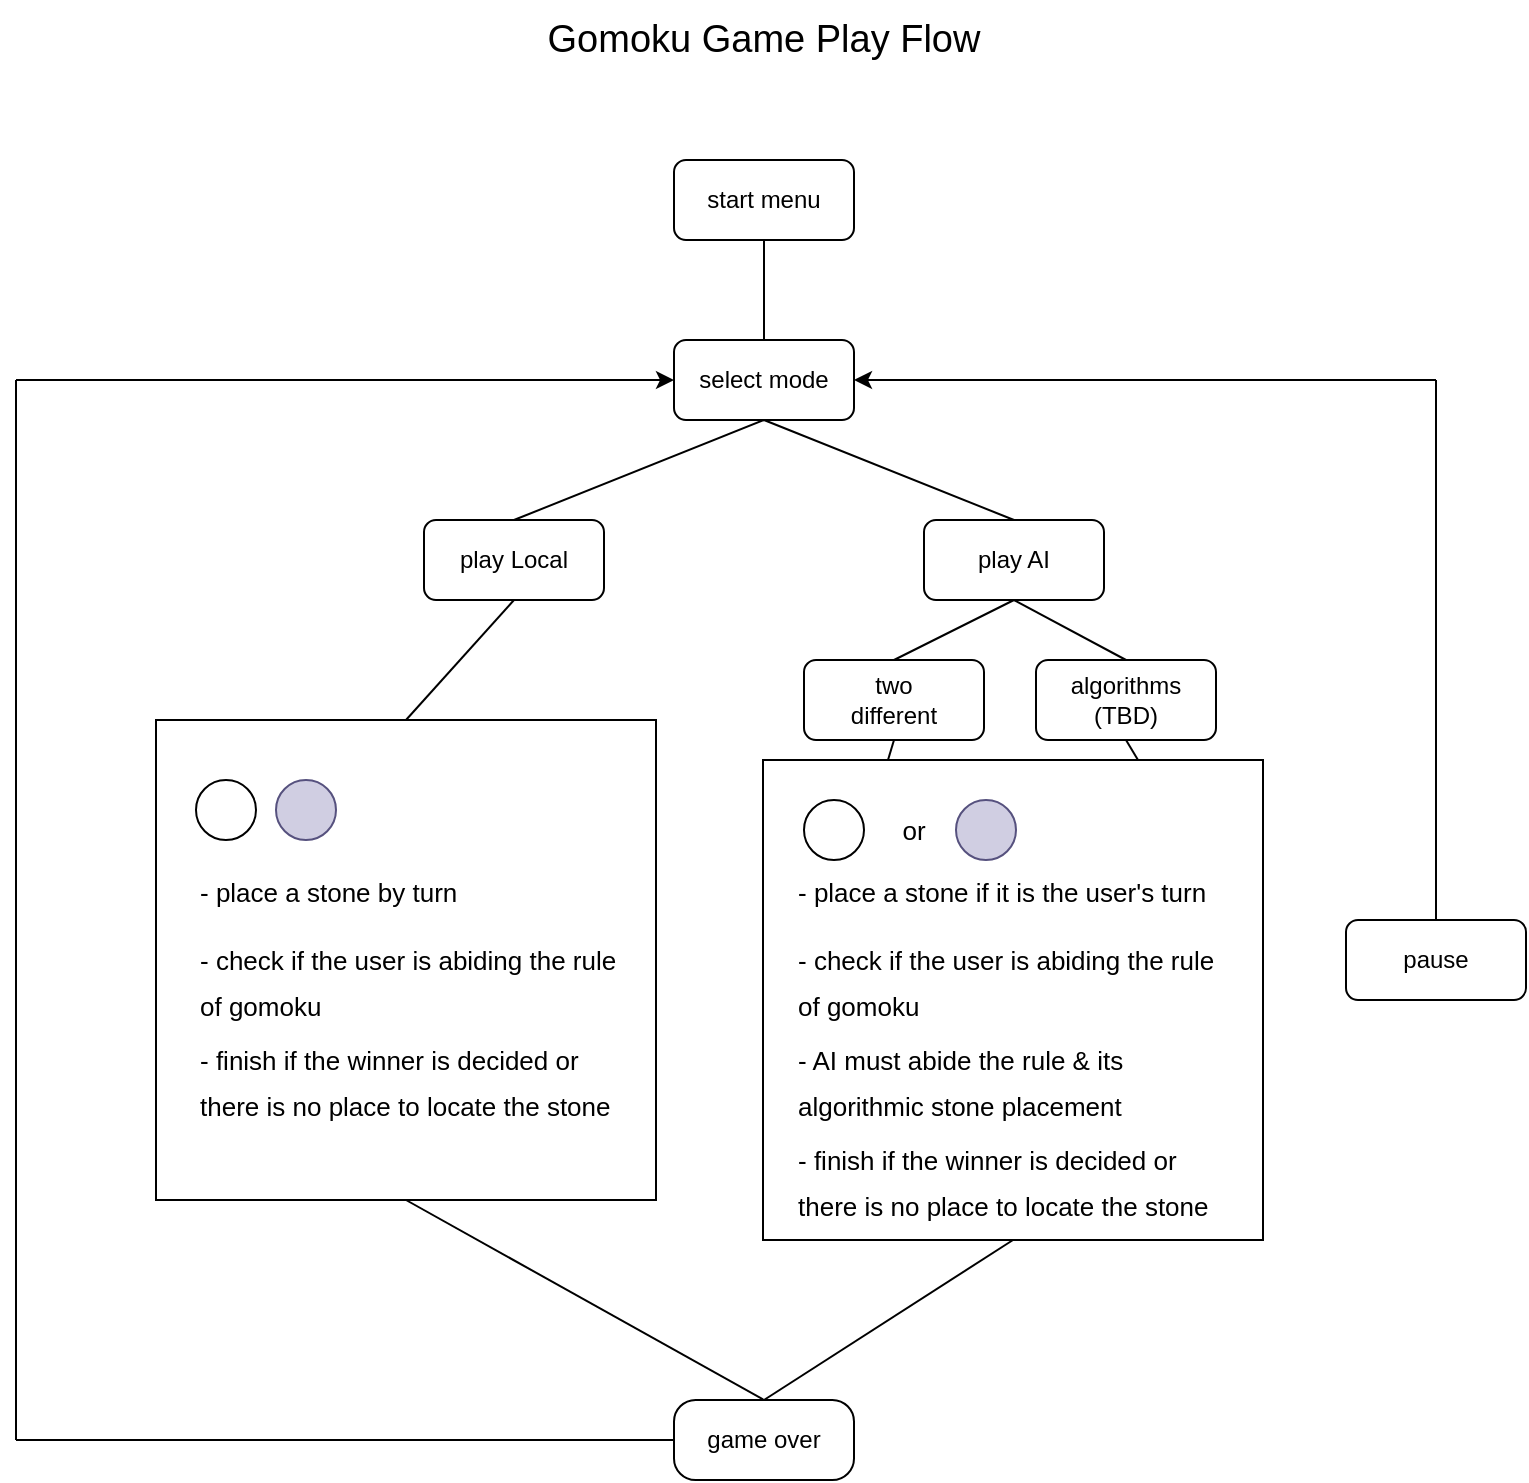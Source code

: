 <mxfile>
    <diagram id="wmazi-jTFQwXCsy4RhVj" name="Page-1">
        <mxGraphModel dx="1213" dy="813" grid="1" gridSize="10" guides="1" tooltips="1" connect="1" arrows="1" fold="1" page="1" pageScale="1" pageWidth="827" pageHeight="1169" math="0" shadow="0">
            <root>
                <mxCell id="0"/>
                <mxCell id="1" parent="0"/>
                <mxCell id="2" value="start menu" style="rounded=1;whiteSpace=wrap;html=1;" vertex="1" parent="1">
                    <mxGeometry x="369" y="80" width="90" height="40" as="geometry"/>
                </mxCell>
                <mxCell id="4" value="&lt;font style=&quot;font-size: 19px;&quot;&gt;Gomoku Game Play Flow&lt;/font&gt;" style="text;html=1;strokeColor=none;fillColor=none;align=center;verticalAlign=middle;whiteSpace=wrap;rounded=0;" vertex="1" parent="1">
                    <mxGeometry x="304" width="220" height="40" as="geometry"/>
                </mxCell>
                <mxCell id="5" value="select mode" style="rounded=1;whiteSpace=wrap;html=1;" vertex="1" parent="1">
                    <mxGeometry x="369" y="170" width="90" height="40" as="geometry"/>
                </mxCell>
                <mxCell id="6" value="" style="endArrow=none;html=1;fontSize=19;entryX=0.5;entryY=1;entryDx=0;entryDy=0;exitX=0.5;exitY=0;exitDx=0;exitDy=0;" edge="1" parent="1" source="5" target="2">
                    <mxGeometry width="50" height="50" relative="1" as="geometry">
                        <mxPoint x="373" y="180" as="sourcePoint"/>
                        <mxPoint x="423" y="130" as="targetPoint"/>
                    </mxGeometry>
                </mxCell>
                <mxCell id="7" value="play Local" style="rounded=1;whiteSpace=wrap;html=1;" vertex="1" parent="1">
                    <mxGeometry x="244" y="260" width="90" height="40" as="geometry"/>
                </mxCell>
                <mxCell id="8" value="play AI" style="rounded=1;whiteSpace=wrap;html=1;" vertex="1" parent="1">
                    <mxGeometry x="494" y="260" width="90" height="40" as="geometry"/>
                </mxCell>
                <mxCell id="9" value="pause" style="rounded=1;whiteSpace=wrap;html=1;" vertex="1" parent="1">
                    <mxGeometry x="705" y="460" width="90" height="40" as="geometry"/>
                </mxCell>
                <mxCell id="10" value="" style="endArrow=none;html=1;fontSize=19;entryX=0.5;entryY=1;entryDx=0;entryDy=0;exitX=0.5;exitY=0;exitDx=0;exitDy=0;" edge="1" parent="1" source="7" target="5">
                    <mxGeometry width="50" height="50" relative="1" as="geometry">
                        <mxPoint x="384" y="260" as="sourcePoint"/>
                        <mxPoint x="434" y="210" as="targetPoint"/>
                    </mxGeometry>
                </mxCell>
                <mxCell id="11" value="" style="endArrow=none;html=1;fontSize=19;entryX=0.5;entryY=1;entryDx=0;entryDy=0;exitX=0.5;exitY=0;exitDx=0;exitDy=0;" edge="1" parent="1" source="8" target="5">
                    <mxGeometry width="50" height="50" relative="1" as="geometry">
                        <mxPoint x="334" y="270" as="sourcePoint"/>
                        <mxPoint x="424" y="220" as="targetPoint"/>
                    </mxGeometry>
                </mxCell>
                <mxCell id="13" value="" style="rounded=0;whiteSpace=wrap;html=1;fontSize=19;" vertex="1" parent="1">
                    <mxGeometry x="110" y="360" width="250" height="240" as="geometry"/>
                </mxCell>
                <mxCell id="14" value="" style="endArrow=none;html=1;fontSize=19;entryX=0.5;entryY=1;entryDx=0;entryDy=0;exitX=0.5;exitY=0;exitDx=0;exitDy=0;" edge="1" parent="1" source="13" target="7">
                    <mxGeometry width="50" height="50" relative="1" as="geometry">
                        <mxPoint x="440" y="430" as="sourcePoint"/>
                        <mxPoint x="490" y="380" as="targetPoint"/>
                    </mxGeometry>
                </mxCell>
                <mxCell id="15" value="game over" style="rounded=1;whiteSpace=wrap;html=1;arcSize=27;" vertex="1" parent="1">
                    <mxGeometry x="369" y="700" width="90" height="40" as="geometry"/>
                </mxCell>
                <mxCell id="18" value="two&lt;br&gt;different" style="rounded=1;whiteSpace=wrap;html=1;" vertex="1" parent="1">
                    <mxGeometry x="434" y="330" width="90" height="40" as="geometry"/>
                </mxCell>
                <mxCell id="19" value="algorithms&lt;br&gt;(TBD)" style="rounded=1;whiteSpace=wrap;html=1;" vertex="1" parent="1">
                    <mxGeometry x="550" y="330" width="90" height="40" as="geometry"/>
                </mxCell>
                <mxCell id="20" value="" style="endArrow=none;html=1;fontSize=19;entryX=0.5;entryY=1;entryDx=0;entryDy=0;exitX=0.5;exitY=0;exitDx=0;exitDy=0;" edge="1" parent="1" source="18" target="8">
                    <mxGeometry width="50" height="50" relative="1" as="geometry">
                        <mxPoint x="245" y="370" as="sourcePoint"/>
                        <mxPoint x="299" y="310" as="targetPoint"/>
                    </mxGeometry>
                </mxCell>
                <mxCell id="21" value="" style="endArrow=none;html=1;fontSize=19;entryX=0.5;entryY=1;entryDx=0;entryDy=0;exitX=0.5;exitY=0;exitDx=0;exitDy=0;" edge="1" parent="1" source="19" target="8">
                    <mxGeometry width="50" height="50" relative="1" as="geometry">
                        <mxPoint x="489" y="340" as="sourcePoint"/>
                        <mxPoint x="549" y="310" as="targetPoint"/>
                    </mxGeometry>
                </mxCell>
                <mxCell id="22" value="" style="rounded=0;whiteSpace=wrap;html=1;fontSize=19;" vertex="1" parent="1">
                    <mxGeometry x="413.5" y="380" width="250" height="240" as="geometry"/>
                </mxCell>
                <mxCell id="23" value="" style="endArrow=none;html=1;fontSize=19;entryX=0.5;entryY=0;entryDx=0;entryDy=0;" edge="1" parent="1" target="9">
                    <mxGeometry width="50" height="50" relative="1" as="geometry">
                        <mxPoint x="750" y="190" as="sourcePoint"/>
                        <mxPoint x="490" y="400" as="targetPoint"/>
                    </mxGeometry>
                </mxCell>
                <mxCell id="24" value="" style="endArrow=classic;html=1;fontSize=19;entryX=1;entryY=0.5;entryDx=0;entryDy=0;" edge="1" parent="1" target="5">
                    <mxGeometry width="50" height="50" relative="1" as="geometry">
                        <mxPoint x="750" y="190" as="sourcePoint"/>
                        <mxPoint x="490" y="400" as="targetPoint"/>
                    </mxGeometry>
                </mxCell>
                <mxCell id="25" value="" style="endArrow=none;html=1;fontSize=19;" edge="1" parent="1">
                    <mxGeometry width="50" height="50" relative="1" as="geometry">
                        <mxPoint x="40" y="190" as="sourcePoint"/>
                        <mxPoint x="40" y="720" as="targetPoint"/>
                    </mxGeometry>
                </mxCell>
                <mxCell id="26" value="" style="endArrow=classic;html=1;fontSize=19;entryX=0;entryY=0.5;entryDx=0;entryDy=0;" edge="1" parent="1" target="5">
                    <mxGeometry width="50" height="50" relative="1" as="geometry">
                        <mxPoint x="40" y="190" as="sourcePoint"/>
                        <mxPoint x="260" y="380" as="targetPoint"/>
                    </mxGeometry>
                </mxCell>
                <mxCell id="27" value="" style="endArrow=none;html=1;fontSize=19;exitX=0;exitY=0.5;exitDx=0;exitDy=0;" edge="1" parent="1" source="15">
                    <mxGeometry width="50" height="50" relative="1" as="geometry">
                        <mxPoint x="50" y="200" as="sourcePoint"/>
                        <mxPoint x="40" y="720" as="targetPoint"/>
                    </mxGeometry>
                </mxCell>
                <mxCell id="28" value="" style="endArrow=none;html=1;fontSize=19;entryX=0.5;entryY=1;entryDx=0;entryDy=0;exitX=0.25;exitY=0;exitDx=0;exitDy=0;" edge="1" parent="1" source="22" target="18">
                    <mxGeometry width="50" height="50" relative="1" as="geometry">
                        <mxPoint x="430" y="450" as="sourcePoint"/>
                        <mxPoint x="480" y="400" as="targetPoint"/>
                    </mxGeometry>
                </mxCell>
                <mxCell id="29" value="" style="endArrow=none;html=1;fontSize=19;entryX=0.5;entryY=1;entryDx=0;entryDy=0;exitX=0.75;exitY=0;exitDx=0;exitDy=0;" edge="1" parent="1" source="22" target="19">
                    <mxGeometry width="50" height="50" relative="1" as="geometry">
                        <mxPoint x="430" y="450" as="sourcePoint"/>
                        <mxPoint x="480" y="400" as="targetPoint"/>
                    </mxGeometry>
                </mxCell>
                <mxCell id="30" value="" style="endArrow=none;html=1;fontSize=19;entryX=0.5;entryY=1;entryDx=0;entryDy=0;exitX=0.5;exitY=0;exitDx=0;exitDy=0;" edge="1" parent="1" source="15" target="22">
                    <mxGeometry width="50" height="50" relative="1" as="geometry">
                        <mxPoint x="490" y="530" as="sourcePoint"/>
                        <mxPoint x="540" y="480" as="targetPoint"/>
                    </mxGeometry>
                </mxCell>
                <mxCell id="31" value="" style="endArrow=none;html=1;fontSize=19;entryX=0.5;entryY=1;entryDx=0;entryDy=0;exitX=0.5;exitY=0;exitDx=0;exitDy=0;" edge="1" parent="1" source="15" target="13">
                    <mxGeometry width="50" height="50" relative="1" as="geometry">
                        <mxPoint x="424" y="710" as="sourcePoint"/>
                        <mxPoint x="548.5" y="630" as="targetPoint"/>
                    </mxGeometry>
                </mxCell>
                <mxCell id="32" value="" style="ellipse;whiteSpace=wrap;html=1;aspect=fixed;fontSize=19;" vertex="1" parent="1">
                    <mxGeometry x="130" y="390" width="30" height="30" as="geometry"/>
                </mxCell>
                <mxCell id="33" value="" style="ellipse;whiteSpace=wrap;html=1;aspect=fixed;fontSize=19;fillColor=#d0cee2;strokeColor=#56517e;" vertex="1" parent="1">
                    <mxGeometry x="170" y="390" width="30" height="30" as="geometry"/>
                </mxCell>
                <mxCell id="34" value="&lt;font style=&quot;font-size: 13px;&quot;&gt;- place a stone by turn&lt;/font&gt;" style="text;html=1;strokeColor=none;fillColor=none;align=left;verticalAlign=middle;whiteSpace=wrap;rounded=0;fontSize=19;" vertex="1" parent="1">
                    <mxGeometry x="130" y="430" width="220" height="30" as="geometry"/>
                </mxCell>
                <mxCell id="35" value="&lt;font style=&quot;font-size: 13px;&quot;&gt;- check if the user is abiding the rule of gomoku&lt;/font&gt;" style="text;html=1;strokeColor=none;fillColor=none;align=left;verticalAlign=middle;whiteSpace=wrap;rounded=0;fontSize=19;" vertex="1" parent="1">
                    <mxGeometry x="130" y="470" width="220" height="40" as="geometry"/>
                </mxCell>
                <mxCell id="36" value="&lt;font style=&quot;font-size: 13px;&quot;&gt;- finish if the winner is decided or there is no place to locate the stone&lt;/font&gt;" style="text;html=1;strokeColor=none;fillColor=none;align=left;verticalAlign=middle;whiteSpace=wrap;rounded=0;fontSize=19;" vertex="1" parent="1">
                    <mxGeometry x="130" y="520" width="220" height="40" as="geometry"/>
                </mxCell>
                <mxCell id="37" value="&lt;font style=&quot;font-size: 13px;&quot;&gt;- place a stone if it is the user's turn&amp;nbsp;&lt;/font&gt;" style="text;html=1;strokeColor=none;fillColor=none;align=left;verticalAlign=middle;whiteSpace=wrap;rounded=0;fontSize=19;" vertex="1" parent="1">
                    <mxGeometry x="428.5" y="430" width="220" height="30" as="geometry"/>
                </mxCell>
                <mxCell id="38" value="&lt;font style=&quot;font-size: 13px;&quot;&gt;- check if the user is abiding the rule of gomoku&lt;/font&gt;" style="text;html=1;strokeColor=none;fillColor=none;align=left;verticalAlign=middle;whiteSpace=wrap;rounded=0;fontSize=19;" vertex="1" parent="1">
                    <mxGeometry x="429" y="470" width="220" height="40" as="geometry"/>
                </mxCell>
                <mxCell id="39" value="&lt;span style=&quot;font-size: 13px;&quot;&gt;- AI must abide the rule &amp;amp; its algorithmic stone placement&lt;/span&gt;" style="text;html=1;strokeColor=none;fillColor=none;align=left;verticalAlign=middle;whiteSpace=wrap;rounded=0;fontSize=19;" vertex="1" parent="1">
                    <mxGeometry x="429" y="520" width="220" height="40" as="geometry"/>
                </mxCell>
                <mxCell id="40" value="&lt;font style=&quot;font-size: 13px;&quot;&gt;- finish if the winner is decided or there is no place to locate the stone&lt;/font&gt;" style="text;html=1;strokeColor=none;fillColor=none;align=left;verticalAlign=middle;whiteSpace=wrap;rounded=0;fontSize=19;" vertex="1" parent="1">
                    <mxGeometry x="428.5" y="570" width="220" height="40" as="geometry"/>
                </mxCell>
                <mxCell id="41" value="" style="ellipse;whiteSpace=wrap;html=1;aspect=fixed;fontSize=19;" vertex="1" parent="1">
                    <mxGeometry x="434" y="400" width="30" height="30" as="geometry"/>
                </mxCell>
                <mxCell id="42" value="or" style="text;html=1;strokeColor=none;fillColor=none;align=center;verticalAlign=middle;whiteSpace=wrap;rounded=0;fontSize=13;" vertex="1" parent="1">
                    <mxGeometry x="459" y="400" width="60" height="30" as="geometry"/>
                </mxCell>
                <mxCell id="43" value="" style="ellipse;whiteSpace=wrap;html=1;aspect=fixed;fontSize=19;fillColor=#d0cee2;strokeColor=#56517e;" vertex="1" parent="1">
                    <mxGeometry x="510" y="400" width="30" height="30" as="geometry"/>
                </mxCell>
            </root>
        </mxGraphModel>
    </diagram>
</mxfile>